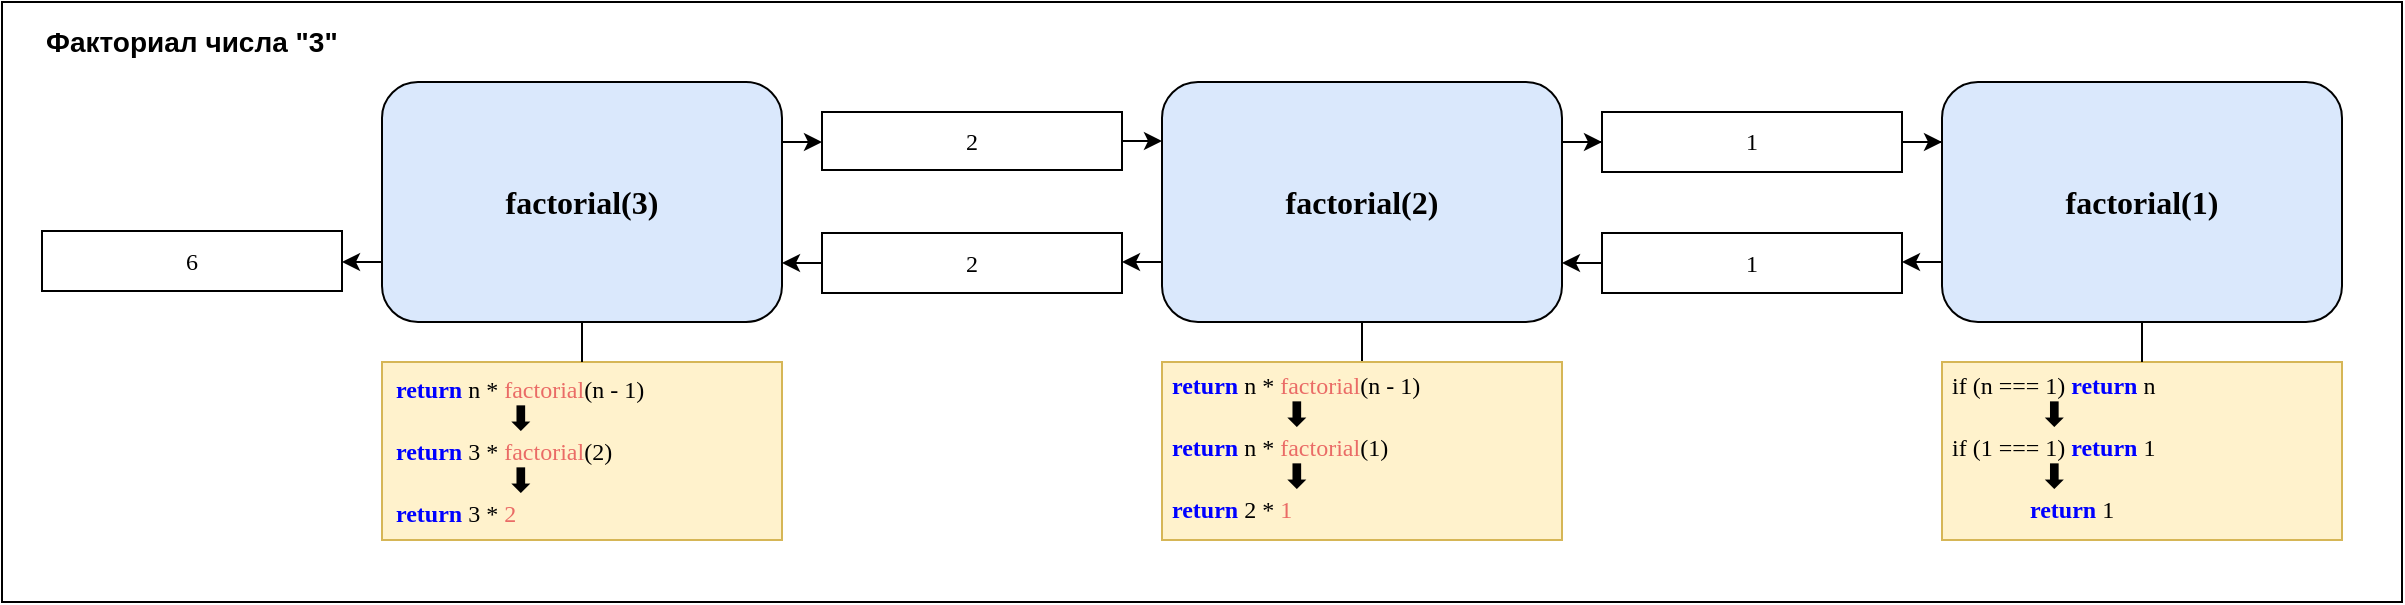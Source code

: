 <mxfile version="16.5.1" type="device"><diagram id="dmgtFecwRVRcoEDTW0UY" name="Page-1"><mxGraphModel dx="1580" dy="972" grid="1" gridSize="10" guides="1" tooltips="1" connect="1" arrows="1" fold="1" page="1" pageScale="1" pageWidth="827" pageHeight="1169" math="0" shadow="0"><root><mxCell id="0"/><mxCell id="1" parent="0"/><mxCell id="oYoM2ZcuR0vXA_gijghn-1" value="" style="rounded=0;whiteSpace=wrap;html=1;verticalAlign=middle;" parent="1" vertex="1"><mxGeometry width="1200" height="300" as="geometry"/></mxCell><mxCell id="oYoM2ZcuR0vXA_gijghn-2" value="&lt;div&gt;&lt;/div&gt;&lt;div&gt;if (n === 1)&amp;nbsp;&lt;b&gt;&lt;font color=&quot;#0000ff&quot;&gt;return&lt;/font&gt;&lt;/b&gt;&amp;nbsp;n&lt;br&gt;&lt;/div&gt;&lt;div style=&quot;text-align: center&quot;&gt;&lt;b&gt;&lt;font style=&quot;line-height: 1 ; font-size: 16px&quot;&gt;⬇&lt;/font&gt;&lt;/b&gt;&lt;br&gt;&lt;/div&gt;&lt;div&gt;if (1 === 1)&amp;nbsp;&lt;b&gt;&lt;font color=&quot;#0000ff&quot;&gt;return&lt;/font&gt;&lt;/b&gt;&amp;nbsp;1&lt;br&gt;&lt;/div&gt;&lt;div style=&quot;text-align: center&quot;&gt;&lt;b&gt;&lt;font style=&quot;line-height: 1 ; font-size: 16px&quot;&gt;⬇&lt;/font&gt;&lt;/b&gt;&lt;br&gt;&lt;/div&gt;&lt;b&gt;&lt;font color=&quot;#0000ff&quot;&gt;&amp;nbsp; &amp;nbsp; &amp;nbsp; &amp;nbsp; &amp;nbsp; &amp;nbsp; &amp;nbsp;return&lt;/font&gt;&lt;/b&gt;&amp;nbsp;1&lt;b&gt;&lt;font color=&quot;#0000ff&quot;&gt;&lt;br&gt;&lt;/font&gt;&lt;/b&gt;" style="rounded=0;whiteSpace=wrap;html=1;fontFamily=Consolas;align=left;fillColor=#fff2cc;strokeColor=#d6b656;verticalAlign=top;spacingBottom=0;spacingLeft=5;spacing=0;spacingTop=0;spacingRight=5;" parent="1" vertex="1"><mxGeometry x="970" y="180" width="200" height="89" as="geometry"/></mxCell><mxCell id="oYoM2ZcuR0vXA_gijghn-3" value="" style="edgeStyle=orthogonalEdgeStyle;rounded=0;orthogonalLoop=1;jettySize=auto;html=1;endArrow=classic;endFill=1;exitX=0;exitY=0.75;exitDx=0;exitDy=0;" parent="1" source="oYoM2ZcuR0vXA_gijghn-5" target="oYoM2ZcuR0vXA_gijghn-7" edge="1"><mxGeometry relative="1" as="geometry"/></mxCell><mxCell id="oYoM2ZcuR0vXA_gijghn-4" value="" style="edgeStyle=orthogonalEdgeStyle;rounded=0;orthogonalLoop=1;jettySize=auto;html=1;endArrow=none;endFill=0;" parent="1" source="oYoM2ZcuR0vXA_gijghn-5" target="oYoM2ZcuR0vXA_gijghn-2" edge="1"><mxGeometry relative="1" as="geometry"/></mxCell><mxCell id="oYoM2ZcuR0vXA_gijghn-5" value="&lt;b&gt;factorial(1)&lt;/b&gt;" style="rounded=1;fillColor=#dae8fc;strokeColor=default;shadow=0;gradientColor=none;whiteSpace=wrap;html=1;fontFamily=Consolas;fontSize=16;" parent="1" vertex="1"><mxGeometry x="970" y="40" width="200" height="120" as="geometry"/></mxCell><mxCell id="oYoM2ZcuR0vXA_gijghn-6" value="" style="edgeStyle=orthogonalEdgeStyle;rounded=0;orthogonalLoop=1;jettySize=auto;html=1;fontFamily=Consolas;fontSize=10;endArrow=classic;endFill=1;entryX=1;entryY=0.75;entryDx=0;entryDy=0;" parent="1" source="oYoM2ZcuR0vXA_gijghn-7" target="oYoM2ZcuR0vXA_gijghn-11" edge="1"><mxGeometry relative="1" as="geometry"/></mxCell><mxCell id="oYoM2ZcuR0vXA_gijghn-7" value="1" style="rounded=0;whiteSpace=wrap;html=1;shadow=0;fontFamily=Consolas;strokeColor=default;gradientColor=none;" parent="1" vertex="1"><mxGeometry x="800" y="115.5" width="150" height="30" as="geometry"/></mxCell><mxCell id="oYoM2ZcuR0vXA_gijghn-8" value="" style="edgeStyle=orthogonalEdgeStyle;rounded=0;orthogonalLoop=1;jettySize=auto;html=1;endArrow=classic;endFill=1;exitX=0;exitY=0.75;exitDx=0;exitDy=0;" parent="1" source="oYoM2ZcuR0vXA_gijghn-11" target="oYoM2ZcuR0vXA_gijghn-14" edge="1"><mxGeometry relative="1" as="geometry"/></mxCell><mxCell id="oYoM2ZcuR0vXA_gijghn-9" value="" style="edgeStyle=orthogonalEdgeStyle;rounded=0;orthogonalLoop=1;jettySize=auto;html=1;endArrow=classic;endFill=1;exitX=1;exitY=0.25;exitDx=0;exitDy=0;" parent="1" source="oYoM2ZcuR0vXA_gijghn-11" target="oYoM2ZcuR0vXA_gijghn-27" edge="1"><mxGeometry relative="1" as="geometry"/></mxCell><mxCell id="oYoM2ZcuR0vXA_gijghn-10" value="" style="edgeStyle=orthogonalEdgeStyle;rounded=0;orthogonalLoop=1;jettySize=auto;html=1;endArrow=none;endFill=0;" parent="1" source="oYoM2ZcuR0vXA_gijghn-11" target="oYoM2ZcuR0vXA_gijghn-12" edge="1"><mxGeometry relative="1" as="geometry"/></mxCell><mxCell id="oYoM2ZcuR0vXA_gijghn-11" value="&lt;b&gt;factorial(2)&lt;/b&gt;" style="rounded=1;fillColor=#dae8fc;strokeColor=default;shadow=0;gradientColor=none;whiteSpace=wrap;html=1;fontFamily=Consolas;fontSize=16;" parent="1" vertex="1"><mxGeometry x="580" y="40" width="200" height="120" as="geometry"/></mxCell><mxCell id="oYoM2ZcuR0vXA_gijghn-12" value="&lt;b&gt;&lt;font color=&quot;#0000ff&quot;&gt;return&lt;/font&gt;&lt;/b&gt;&amp;nbsp;n *&amp;nbsp;&lt;span style=&quot;color: rgb(234 , 107 , 102)&quot;&gt;factorial&lt;/span&gt;(n - 1)&lt;br&gt;&lt;div style=&quot;text-align: center&quot;&gt;&lt;b&gt;&lt;font style=&quot;line-height: 1 ; font-size: 16px&quot;&gt;⬇&lt;/font&gt;&lt;/b&gt;&lt;br&gt;&lt;/div&gt;&lt;b&gt;&lt;font color=&quot;#0000ff&quot;&gt;return&lt;/font&gt;&lt;/b&gt;&amp;nbsp;n *&amp;nbsp;&lt;span style=&quot;color: rgb(234 , 107 , 102)&quot;&gt;factorial&lt;/span&gt;(1)&lt;br&gt;&lt;div style=&quot;text-align: center&quot;&gt;&lt;b&gt;&lt;font style=&quot;line-height: 1 ; font-size: 16px&quot;&gt;⬇&lt;/font&gt;&lt;/b&gt;&lt;br&gt;&lt;/div&gt;&lt;b&gt;&lt;font color=&quot;#0000ff&quot;&gt;return&lt;/font&gt;&lt;/b&gt;&amp;nbsp;2 * &lt;font color=&quot;#ea6b66&quot;&gt;1&lt;/font&gt;&lt;b&gt;&lt;font color=&quot;#0000ff&quot;&gt;&lt;br&gt;&lt;/font&gt;&lt;/b&gt;" style="rounded=0;whiteSpace=wrap;html=1;fontFamily=Consolas;align=left;fillColor=#fff2cc;strokeColor=#d6b656;verticalAlign=top;spacing=0;spacingLeft=5;spacingRight=5;" parent="1" vertex="1"><mxGeometry x="580" y="180" width="200" height="89" as="geometry"/></mxCell><mxCell id="oYoM2ZcuR0vXA_gijghn-13" value="" style="edgeStyle=orthogonalEdgeStyle;rounded=0;orthogonalLoop=1;jettySize=auto;html=1;fontFamily=Consolas;fontSize=10;endArrow=classic;endFill=1;entryX=1;entryY=0.75;entryDx=0;entryDy=0;" parent="1" source="oYoM2ZcuR0vXA_gijghn-14" target="oYoM2ZcuR0vXA_gijghn-19" edge="1"><mxGeometry relative="1" as="geometry"/></mxCell><mxCell id="oYoM2ZcuR0vXA_gijghn-14" value="2" style="rounded=0;whiteSpace=wrap;html=1;shadow=0;fontFamily=Consolas;strokeColor=default;gradientColor=none;" parent="1" vertex="1"><mxGeometry x="410" y="115.5" width="150" height="30" as="geometry"/></mxCell><mxCell id="oYoM2ZcuR0vXA_gijghn-15" value="&lt;b&gt;&lt;font color=&quot;#0000ff&quot;&gt;return&lt;/font&gt;&lt;/b&gt;&amp;nbsp;n *&amp;nbsp;&lt;font color=&quot;#ea6b66&quot;&gt;factorial&lt;/font&gt;(n - 1)&lt;br&gt;&lt;div style=&quot;text-align: center&quot;&gt;&lt;b&gt;&lt;font style=&quot;line-height: 1 ; font-size: 16px&quot;&gt;⬇&lt;/font&gt;&lt;/b&gt;&lt;br&gt;&lt;/div&gt;&lt;b&gt;&lt;font color=&quot;#0000ff&quot;&gt;return&lt;/font&gt;&lt;/b&gt;&amp;nbsp;3 *&amp;nbsp;&lt;span style=&quot;color: rgb(234 , 107 , 102)&quot;&gt;factorial&lt;/span&gt;(2)&lt;br&gt;&lt;div style=&quot;text-align: center&quot;&gt;&lt;b&gt;&lt;font style=&quot;line-height: 1 ; font-size: 16px&quot;&gt;⬇&lt;/font&gt;&lt;/b&gt;&lt;br&gt;&lt;/div&gt;&lt;b&gt;&lt;font color=&quot;#0000ff&quot;&gt;return&lt;/font&gt;&lt;/b&gt;&amp;nbsp;3 * &lt;font color=&quot;#ea6b66&quot;&gt;2&lt;/font&gt;" style="rounded=0;whiteSpace=wrap;html=1;fontFamily=Consolas;align=left;fillColor=#fff2cc;strokeColor=#d6b656;verticalAlign=top;spacingLeft=5;spacingRight=5;" parent="1" vertex="1"><mxGeometry x="190" y="180" width="200" height="89" as="geometry"/></mxCell><mxCell id="oYoM2ZcuR0vXA_gijghn-16" value="" style="edgeStyle=orthogonalEdgeStyle;rounded=0;orthogonalLoop=1;jettySize=auto;html=1;fontFamily=Consolas;fontSize=10;endArrow=classic;endFill=1;exitX=0;exitY=0.75;exitDx=0;exitDy=0;" parent="1" source="oYoM2ZcuR0vXA_gijghn-19" target="oYoM2ZcuR0vXA_gijghn-20" edge="1"><mxGeometry relative="1" as="geometry"/></mxCell><mxCell id="oYoM2ZcuR0vXA_gijghn-17" value="" style="edgeStyle=orthogonalEdgeStyle;rounded=0;orthogonalLoop=1;jettySize=auto;html=1;endArrow=classic;endFill=1;exitX=1;exitY=0.25;exitDx=0;exitDy=0;" parent="1" source="oYoM2ZcuR0vXA_gijghn-19" target="oYoM2ZcuR0vXA_gijghn-25" edge="1"><mxGeometry relative="1" as="geometry"/></mxCell><mxCell id="oYoM2ZcuR0vXA_gijghn-18" value="" style="edgeStyle=orthogonalEdgeStyle;rounded=0;orthogonalLoop=1;jettySize=auto;html=1;endArrow=none;endFill=0;" parent="1" source="oYoM2ZcuR0vXA_gijghn-19" target="oYoM2ZcuR0vXA_gijghn-15" edge="1"><mxGeometry relative="1" as="geometry"/></mxCell><mxCell id="oYoM2ZcuR0vXA_gijghn-19" value="&lt;b&gt;factorial(3)&lt;/b&gt;" style="rounded=1;fillColor=#dae8fc;strokeColor=default;shadow=0;gradientColor=none;whiteSpace=wrap;html=1;fontFamily=Consolas;fontSize=16;" parent="1" vertex="1"><mxGeometry x="190" y="40" width="200" height="120" as="geometry"/></mxCell><mxCell id="oYoM2ZcuR0vXA_gijghn-20" value="6" style="rounded=0;whiteSpace=wrap;html=1;shadow=0;fontFamily=Consolas;strokeColor=default;gradientColor=none;" parent="1" vertex="1"><mxGeometry x="20" y="114.5" width="150" height="30" as="geometry"/></mxCell><mxCell id="oYoM2ZcuR0vXA_gijghn-21" value="Факториал числа &quot;3&quot;" style="text;html=1;align=left;verticalAlign=middle;resizable=0;points=[];autosize=1;strokeColor=none;fillColor=none;fontStyle=1;fontSize=14;" parent="1" vertex="1"><mxGeometry x="20" y="10" width="160" height="20" as="geometry"/></mxCell><mxCell id="oYoM2ZcuR0vXA_gijghn-24" value="" style="edgeStyle=orthogonalEdgeStyle;rounded=0;orthogonalLoop=1;jettySize=auto;html=1;endArrow=classic;endFill=1;entryX=0;entryY=0.25;entryDx=0;entryDy=0;" parent="1" source="oYoM2ZcuR0vXA_gijghn-25" target="oYoM2ZcuR0vXA_gijghn-11" edge="1"><mxGeometry relative="1" as="geometry"/></mxCell><mxCell id="oYoM2ZcuR0vXA_gijghn-25" value="2" style="rounded=0;whiteSpace=wrap;html=1;shadow=0;fontFamily=Consolas;strokeColor=default;gradientColor=none;" parent="1" vertex="1"><mxGeometry x="410" y="55" width="150" height="29" as="geometry"/></mxCell><mxCell id="oYoM2ZcuR0vXA_gijghn-26" value="" style="edgeStyle=orthogonalEdgeStyle;rounded=0;orthogonalLoop=1;jettySize=auto;html=1;endArrow=classic;endFill=1;entryX=0;entryY=0.25;entryDx=0;entryDy=0;" parent="1" source="oYoM2ZcuR0vXA_gijghn-27" target="oYoM2ZcuR0vXA_gijghn-5" edge="1"><mxGeometry relative="1" as="geometry"/></mxCell><mxCell id="oYoM2ZcuR0vXA_gijghn-27" value="1" style="rounded=0;whiteSpace=wrap;html=1;shadow=0;fontFamily=Consolas;strokeColor=default;gradientColor=none;" parent="1" vertex="1"><mxGeometry x="800" y="55" width="150" height="30" as="geometry"/></mxCell></root></mxGraphModel></diagram></mxfile>